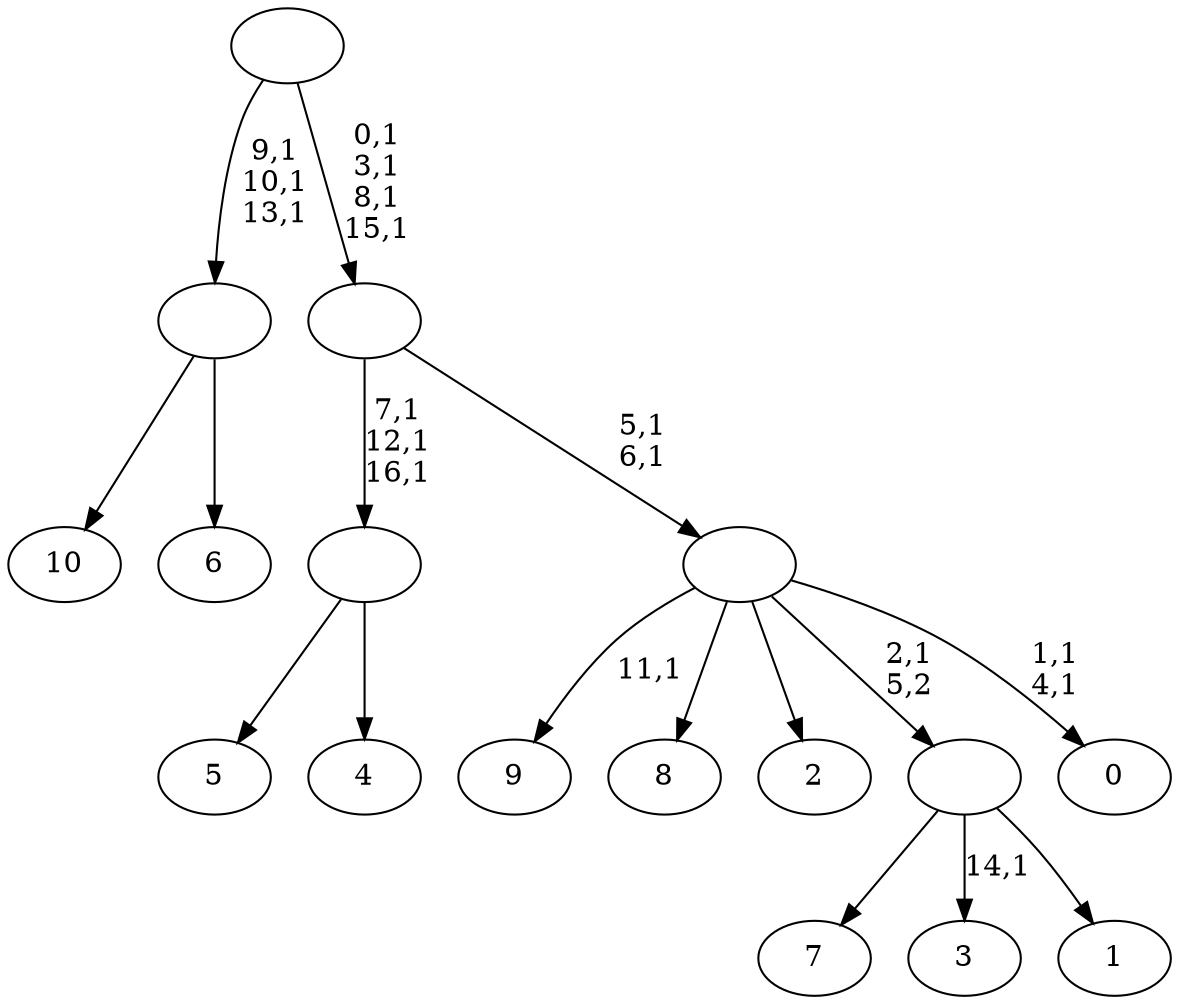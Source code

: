 digraph T {
	28 [label="10"]
	27 [label="9"]
	25 [label="8"]
	24 [label="7"]
	23 [label="6"]
	22 [label=""]
	19 [label="5"]
	18 [label="4"]
	17 [label=""]
	14 [label="3"]
	12 [label="2"]
	11 [label="1"]
	10 [label=""]
	9 [label="0"]
	6 [label=""]
	4 [label=""]
	0 [label=""]
	22 -> 28 [label=""]
	22 -> 23 [label=""]
	17 -> 19 [label=""]
	17 -> 18 [label=""]
	10 -> 14 [label="14,1"]
	10 -> 24 [label=""]
	10 -> 11 [label=""]
	6 -> 9 [label="1,1\n4,1"]
	6 -> 27 [label="11,1"]
	6 -> 25 [label=""]
	6 -> 12 [label=""]
	6 -> 10 [label="2,1\n5,2"]
	4 -> 6 [label="5,1\n6,1"]
	4 -> 17 [label="7,1\n12,1\n16,1"]
	0 -> 4 [label="0,1\n3,1\n8,1\n15,1"]
	0 -> 22 [label="9,1\n10,1\n13,1"]
}
